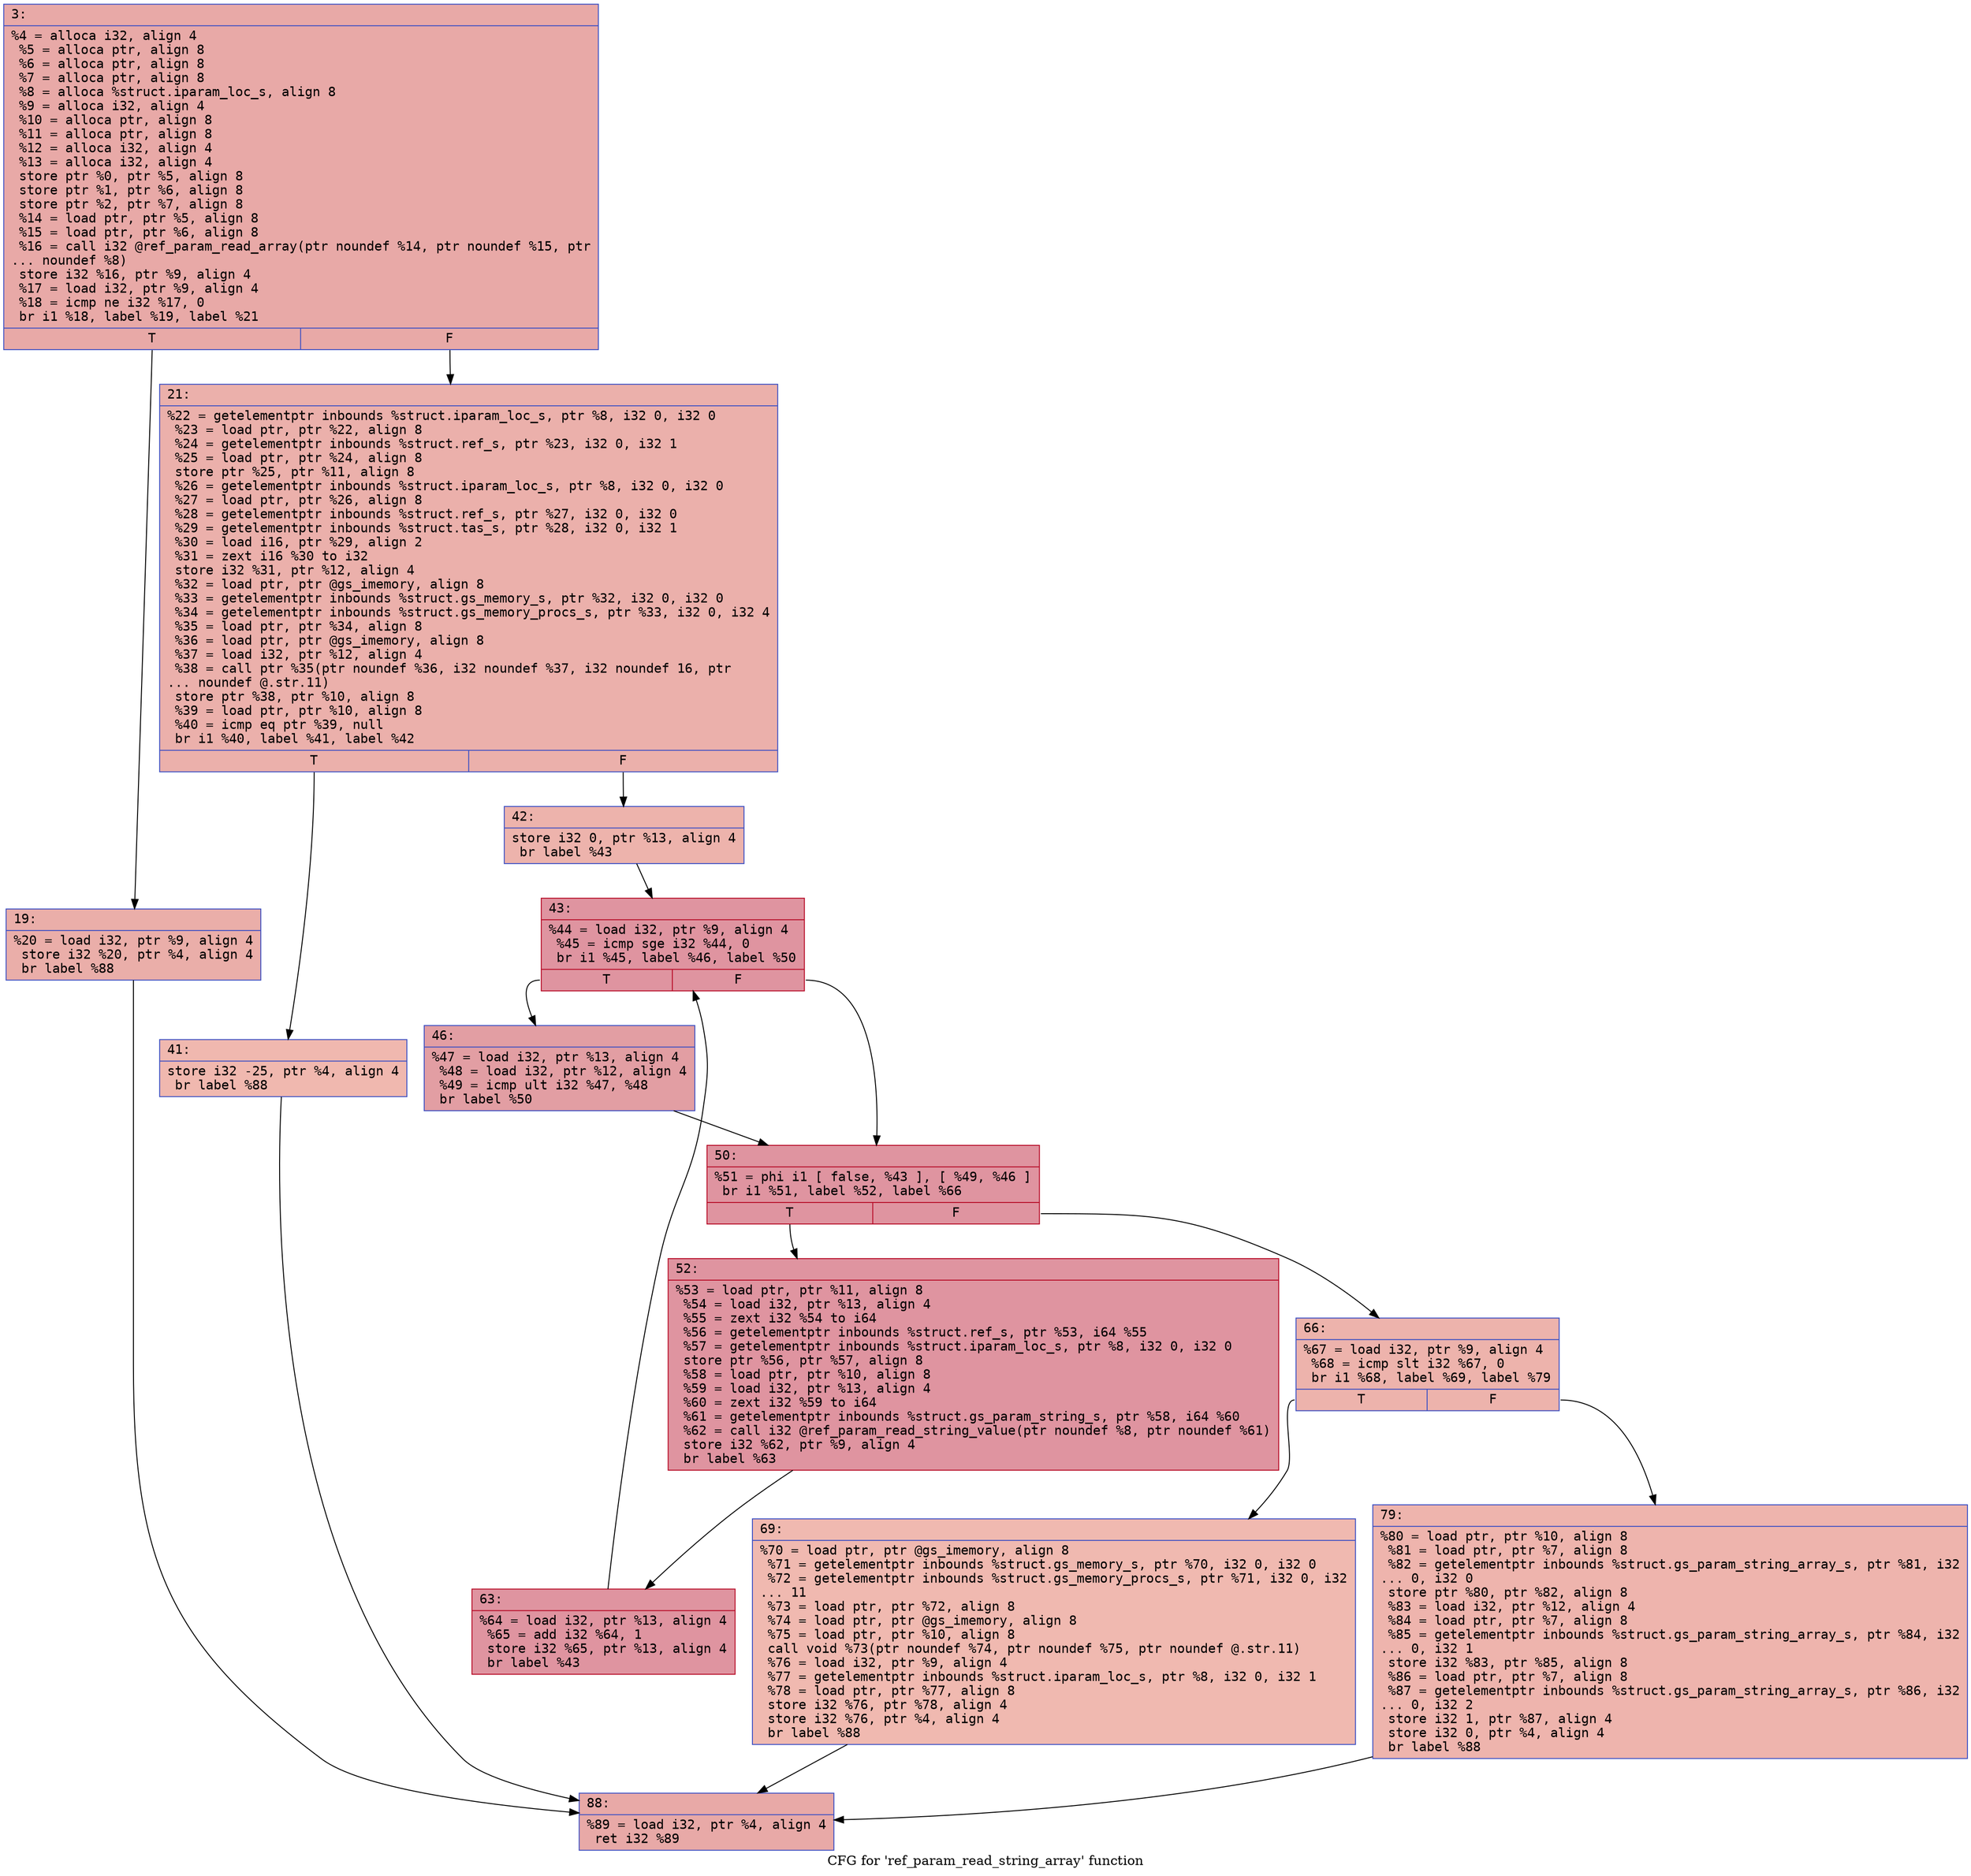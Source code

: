 digraph "CFG for 'ref_param_read_string_array' function" {
	label="CFG for 'ref_param_read_string_array' function";

	Node0x6000017aa440 [shape=record,color="#3d50c3ff", style=filled, fillcolor="#ca3b3770" fontname="Courier",label="{3:\l|  %4 = alloca i32, align 4\l  %5 = alloca ptr, align 8\l  %6 = alloca ptr, align 8\l  %7 = alloca ptr, align 8\l  %8 = alloca %struct.iparam_loc_s, align 8\l  %9 = alloca i32, align 4\l  %10 = alloca ptr, align 8\l  %11 = alloca ptr, align 8\l  %12 = alloca i32, align 4\l  %13 = alloca i32, align 4\l  store ptr %0, ptr %5, align 8\l  store ptr %1, ptr %6, align 8\l  store ptr %2, ptr %7, align 8\l  %14 = load ptr, ptr %5, align 8\l  %15 = load ptr, ptr %6, align 8\l  %16 = call i32 @ref_param_read_array(ptr noundef %14, ptr noundef %15, ptr\l... noundef %8)\l  store i32 %16, ptr %9, align 4\l  %17 = load i32, ptr %9, align 4\l  %18 = icmp ne i32 %17, 0\l  br i1 %18, label %19, label %21\l|{<s0>T|<s1>F}}"];
	Node0x6000017aa440:s0 -> Node0x6000017aa490[tooltip="3 -> 19\nProbability 62.50%" ];
	Node0x6000017aa440:s1 -> Node0x6000017aa4e0[tooltip="3 -> 21\nProbability 37.50%" ];
	Node0x6000017aa490 [shape=record,color="#3d50c3ff", style=filled, fillcolor="#d0473d70" fontname="Courier",label="{19:\l|  %20 = load i32, ptr %9, align 4\l  store i32 %20, ptr %4, align 4\l  br label %88\l}"];
	Node0x6000017aa490 -> Node0x6000017aa850[tooltip="19 -> 88\nProbability 100.00%" ];
	Node0x6000017aa4e0 [shape=record,color="#3d50c3ff", style=filled, fillcolor="#d24b4070" fontname="Courier",label="{21:\l|  %22 = getelementptr inbounds %struct.iparam_loc_s, ptr %8, i32 0, i32 0\l  %23 = load ptr, ptr %22, align 8\l  %24 = getelementptr inbounds %struct.ref_s, ptr %23, i32 0, i32 1\l  %25 = load ptr, ptr %24, align 8\l  store ptr %25, ptr %11, align 8\l  %26 = getelementptr inbounds %struct.iparam_loc_s, ptr %8, i32 0, i32 0\l  %27 = load ptr, ptr %26, align 8\l  %28 = getelementptr inbounds %struct.ref_s, ptr %27, i32 0, i32 0\l  %29 = getelementptr inbounds %struct.tas_s, ptr %28, i32 0, i32 1\l  %30 = load i16, ptr %29, align 2\l  %31 = zext i16 %30 to i32\l  store i32 %31, ptr %12, align 4\l  %32 = load ptr, ptr @gs_imemory, align 8\l  %33 = getelementptr inbounds %struct.gs_memory_s, ptr %32, i32 0, i32 0\l  %34 = getelementptr inbounds %struct.gs_memory_procs_s, ptr %33, i32 0, i32 4\l  %35 = load ptr, ptr %34, align 8\l  %36 = load ptr, ptr @gs_imemory, align 8\l  %37 = load i32, ptr %12, align 4\l  %38 = call ptr %35(ptr noundef %36, i32 noundef %37, i32 noundef 16, ptr\l... noundef @.str.11)\l  store ptr %38, ptr %10, align 8\l  %39 = load ptr, ptr %10, align 8\l  %40 = icmp eq ptr %39, null\l  br i1 %40, label %41, label %42\l|{<s0>T|<s1>F}}"];
	Node0x6000017aa4e0:s0 -> Node0x6000017aa530[tooltip="21 -> 41\nProbability 37.50%" ];
	Node0x6000017aa4e0:s1 -> Node0x6000017aa580[tooltip="21 -> 42\nProbability 62.50%" ];
	Node0x6000017aa530 [shape=record,color="#3d50c3ff", style=filled, fillcolor="#dc5d4a70" fontname="Courier",label="{41:\l|  store i32 -25, ptr %4, align 4\l  br label %88\l}"];
	Node0x6000017aa530 -> Node0x6000017aa850[tooltip="41 -> 88\nProbability 100.00%" ];
	Node0x6000017aa580 [shape=record,color="#3d50c3ff", style=filled, fillcolor="#d6524470" fontname="Courier",label="{42:\l|  store i32 0, ptr %13, align 4\l  br label %43\l}"];
	Node0x6000017aa580 -> Node0x6000017aa5d0[tooltip="42 -> 43\nProbability 100.00%" ];
	Node0x6000017aa5d0 [shape=record,color="#b70d28ff", style=filled, fillcolor="#b70d2870" fontname="Courier",label="{43:\l|  %44 = load i32, ptr %9, align 4\l  %45 = icmp sge i32 %44, 0\l  br i1 %45, label %46, label %50\l|{<s0>T|<s1>F}}"];
	Node0x6000017aa5d0:s0 -> Node0x6000017aa620[tooltip="43 -> 46\nProbability 50.00%" ];
	Node0x6000017aa5d0:s1 -> Node0x6000017aa670[tooltip="43 -> 50\nProbability 50.00%" ];
	Node0x6000017aa620 [shape=record,color="#3d50c3ff", style=filled, fillcolor="#be242e70" fontname="Courier",label="{46:\l|  %47 = load i32, ptr %13, align 4\l  %48 = load i32, ptr %12, align 4\l  %49 = icmp ult i32 %47, %48\l  br label %50\l}"];
	Node0x6000017aa620 -> Node0x6000017aa670[tooltip="46 -> 50\nProbability 100.00%" ];
	Node0x6000017aa670 [shape=record,color="#b70d28ff", style=filled, fillcolor="#b70d2870" fontname="Courier",label="{50:\l|  %51 = phi i1 [ false, %43 ], [ %49, %46 ]\l  br i1 %51, label %52, label %66\l|{<s0>T|<s1>F}}"];
	Node0x6000017aa670:s0 -> Node0x6000017aa6c0[tooltip="50 -> 52\nProbability 96.88%" ];
	Node0x6000017aa670:s1 -> Node0x6000017aa760[tooltip="50 -> 66\nProbability 3.12%" ];
	Node0x6000017aa6c0 [shape=record,color="#b70d28ff", style=filled, fillcolor="#b70d2870" fontname="Courier",label="{52:\l|  %53 = load ptr, ptr %11, align 8\l  %54 = load i32, ptr %13, align 4\l  %55 = zext i32 %54 to i64\l  %56 = getelementptr inbounds %struct.ref_s, ptr %53, i64 %55\l  %57 = getelementptr inbounds %struct.iparam_loc_s, ptr %8, i32 0, i32 0\l  store ptr %56, ptr %57, align 8\l  %58 = load ptr, ptr %10, align 8\l  %59 = load i32, ptr %13, align 4\l  %60 = zext i32 %59 to i64\l  %61 = getelementptr inbounds %struct.gs_param_string_s, ptr %58, i64 %60\l  %62 = call i32 @ref_param_read_string_value(ptr noundef %8, ptr noundef %61)\l  store i32 %62, ptr %9, align 4\l  br label %63\l}"];
	Node0x6000017aa6c0 -> Node0x6000017aa710[tooltip="52 -> 63\nProbability 100.00%" ];
	Node0x6000017aa710 [shape=record,color="#b70d28ff", style=filled, fillcolor="#b70d2870" fontname="Courier",label="{63:\l|  %64 = load i32, ptr %13, align 4\l  %65 = add i32 %64, 1\l  store i32 %65, ptr %13, align 4\l  br label %43\l}"];
	Node0x6000017aa710 -> Node0x6000017aa5d0[tooltip="63 -> 43\nProbability 100.00%" ];
	Node0x6000017aa760 [shape=record,color="#3d50c3ff", style=filled, fillcolor="#d6524470" fontname="Courier",label="{66:\l|  %67 = load i32, ptr %9, align 4\l  %68 = icmp slt i32 %67, 0\l  br i1 %68, label %69, label %79\l|{<s0>T|<s1>F}}"];
	Node0x6000017aa760:s0 -> Node0x6000017aa7b0[tooltip="66 -> 69\nProbability 37.50%" ];
	Node0x6000017aa760:s1 -> Node0x6000017aa800[tooltip="66 -> 79\nProbability 62.50%" ];
	Node0x6000017aa7b0 [shape=record,color="#3d50c3ff", style=filled, fillcolor="#de614d70" fontname="Courier",label="{69:\l|  %70 = load ptr, ptr @gs_imemory, align 8\l  %71 = getelementptr inbounds %struct.gs_memory_s, ptr %70, i32 0, i32 0\l  %72 = getelementptr inbounds %struct.gs_memory_procs_s, ptr %71, i32 0, i32\l... 11\l  %73 = load ptr, ptr %72, align 8\l  %74 = load ptr, ptr @gs_imemory, align 8\l  %75 = load ptr, ptr %10, align 8\l  call void %73(ptr noundef %74, ptr noundef %75, ptr noundef @.str.11)\l  %76 = load i32, ptr %9, align 4\l  %77 = getelementptr inbounds %struct.iparam_loc_s, ptr %8, i32 0, i32 1\l  %78 = load ptr, ptr %77, align 8\l  store i32 %76, ptr %78, align 4\l  store i32 %76, ptr %4, align 4\l  br label %88\l}"];
	Node0x6000017aa7b0 -> Node0x6000017aa850[tooltip="69 -> 88\nProbability 100.00%" ];
	Node0x6000017aa800 [shape=record,color="#3d50c3ff", style=filled, fillcolor="#d8564670" fontname="Courier",label="{79:\l|  %80 = load ptr, ptr %10, align 8\l  %81 = load ptr, ptr %7, align 8\l  %82 = getelementptr inbounds %struct.gs_param_string_array_s, ptr %81, i32\l... 0, i32 0\l  store ptr %80, ptr %82, align 8\l  %83 = load i32, ptr %12, align 4\l  %84 = load ptr, ptr %7, align 8\l  %85 = getelementptr inbounds %struct.gs_param_string_array_s, ptr %84, i32\l... 0, i32 1\l  store i32 %83, ptr %85, align 8\l  %86 = load ptr, ptr %7, align 8\l  %87 = getelementptr inbounds %struct.gs_param_string_array_s, ptr %86, i32\l... 0, i32 2\l  store i32 1, ptr %87, align 4\l  store i32 0, ptr %4, align 4\l  br label %88\l}"];
	Node0x6000017aa800 -> Node0x6000017aa850[tooltip="79 -> 88\nProbability 100.00%" ];
	Node0x6000017aa850 [shape=record,color="#3d50c3ff", style=filled, fillcolor="#ca3b3770" fontname="Courier",label="{88:\l|  %89 = load i32, ptr %4, align 4\l  ret i32 %89\l}"];
}
